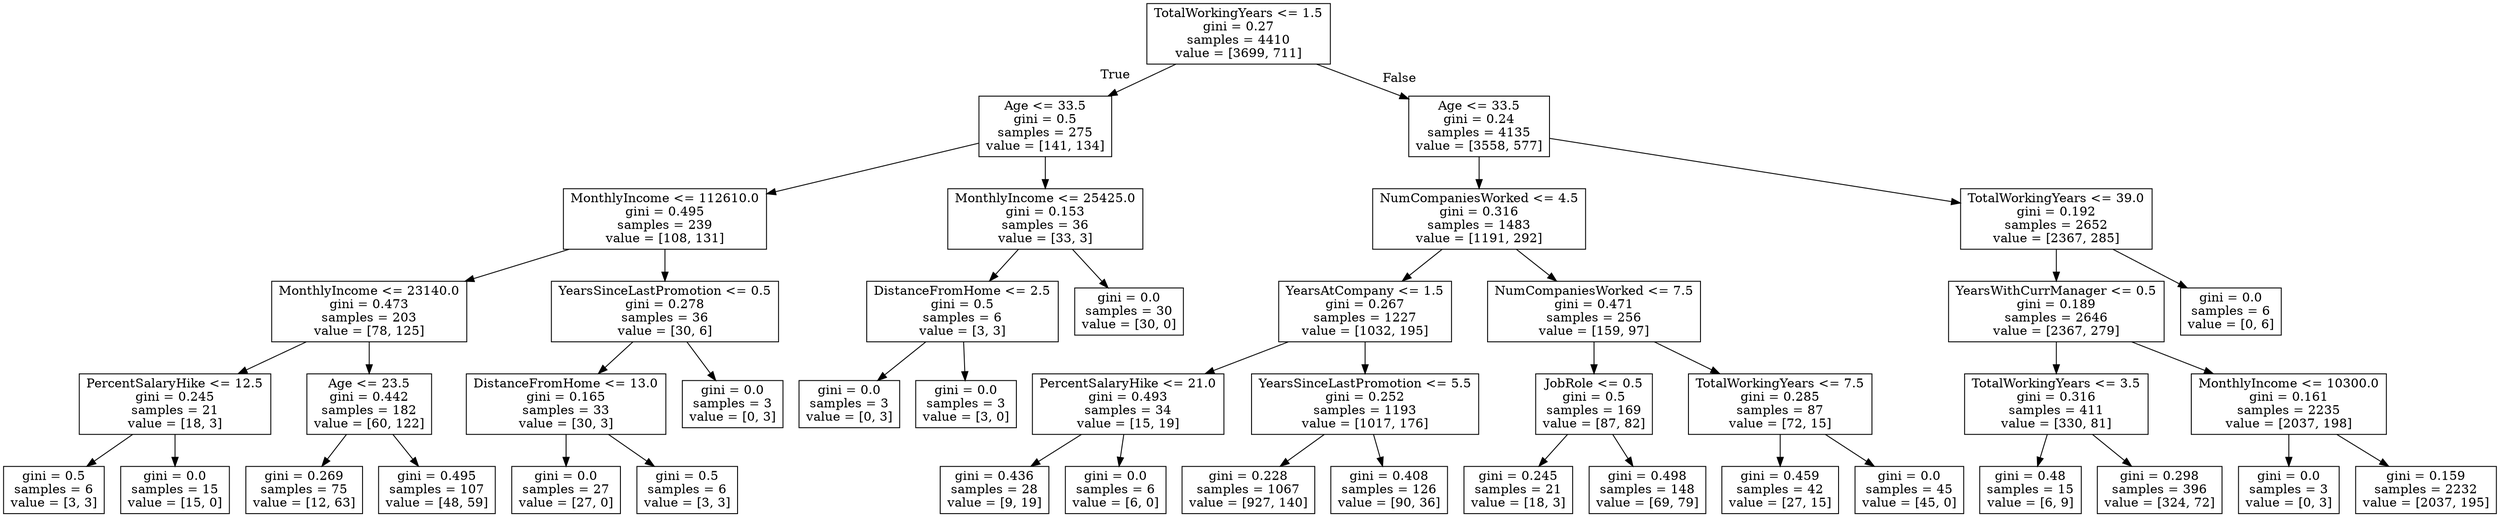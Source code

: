 digraph Tree {
node [shape=box] ;
0 [label="TotalWorkingYears <= 1.5\ngini = 0.27\nsamples = 4410\nvalue = [3699, 711]"] ;
1 [label="Age <= 33.5\ngini = 0.5\nsamples = 275\nvalue = [141, 134]"] ;
0 -> 1 [labeldistance=2.5, labelangle=45, headlabel="True"] ;
2 [label="MonthlyIncome <= 112610.0\ngini = 0.495\nsamples = 239\nvalue = [108, 131]"] ;
1 -> 2 ;
3 [label="MonthlyIncome <= 23140.0\ngini = 0.473\nsamples = 203\nvalue = [78, 125]"] ;
2 -> 3 ;
4 [label="PercentSalaryHike <= 12.5\ngini = 0.245\nsamples = 21\nvalue = [18, 3]"] ;
3 -> 4 ;
5 [label="gini = 0.5\nsamples = 6\nvalue = [3, 3]"] ;
4 -> 5 ;
6 [label="gini = 0.0\nsamples = 15\nvalue = [15, 0]"] ;
4 -> 6 ;
7 [label="Age <= 23.5\ngini = 0.442\nsamples = 182\nvalue = [60, 122]"] ;
3 -> 7 ;
8 [label="gini = 0.269\nsamples = 75\nvalue = [12, 63]"] ;
7 -> 8 ;
9 [label="gini = 0.495\nsamples = 107\nvalue = [48, 59]"] ;
7 -> 9 ;
10 [label="YearsSinceLastPromotion <= 0.5\ngini = 0.278\nsamples = 36\nvalue = [30, 6]"] ;
2 -> 10 ;
11 [label="DistanceFromHome <= 13.0\ngini = 0.165\nsamples = 33\nvalue = [30, 3]"] ;
10 -> 11 ;
12 [label="gini = 0.0\nsamples = 27\nvalue = [27, 0]"] ;
11 -> 12 ;
13 [label="gini = 0.5\nsamples = 6\nvalue = [3, 3]"] ;
11 -> 13 ;
14 [label="gini = 0.0\nsamples = 3\nvalue = [0, 3]"] ;
10 -> 14 ;
15 [label="MonthlyIncome <= 25425.0\ngini = 0.153\nsamples = 36\nvalue = [33, 3]"] ;
1 -> 15 ;
16 [label="DistanceFromHome <= 2.5\ngini = 0.5\nsamples = 6\nvalue = [3, 3]"] ;
15 -> 16 ;
17 [label="gini = 0.0\nsamples = 3\nvalue = [0, 3]"] ;
16 -> 17 ;
18 [label="gini = 0.0\nsamples = 3\nvalue = [3, 0]"] ;
16 -> 18 ;
19 [label="gini = 0.0\nsamples = 30\nvalue = [30, 0]"] ;
15 -> 19 ;
20 [label="Age <= 33.5\ngini = 0.24\nsamples = 4135\nvalue = [3558, 577]"] ;
0 -> 20 [labeldistance=2.5, labelangle=-45, headlabel="False"] ;
21 [label="NumCompaniesWorked <= 4.5\ngini = 0.316\nsamples = 1483\nvalue = [1191, 292]"] ;
20 -> 21 ;
22 [label="YearsAtCompany <= 1.5\ngini = 0.267\nsamples = 1227\nvalue = [1032, 195]"] ;
21 -> 22 ;
23 [label="PercentSalaryHike <= 21.0\ngini = 0.493\nsamples = 34\nvalue = [15, 19]"] ;
22 -> 23 ;
24 [label="gini = 0.436\nsamples = 28\nvalue = [9, 19]"] ;
23 -> 24 ;
25 [label="gini = 0.0\nsamples = 6\nvalue = [6, 0]"] ;
23 -> 25 ;
26 [label="YearsSinceLastPromotion <= 5.5\ngini = 0.252\nsamples = 1193\nvalue = [1017, 176]"] ;
22 -> 26 ;
27 [label="gini = 0.228\nsamples = 1067\nvalue = [927, 140]"] ;
26 -> 27 ;
28 [label="gini = 0.408\nsamples = 126\nvalue = [90, 36]"] ;
26 -> 28 ;
29 [label="NumCompaniesWorked <= 7.5\ngini = 0.471\nsamples = 256\nvalue = [159, 97]"] ;
21 -> 29 ;
30 [label="JobRole <= 0.5\ngini = 0.5\nsamples = 169\nvalue = [87, 82]"] ;
29 -> 30 ;
31 [label="gini = 0.245\nsamples = 21\nvalue = [18, 3]"] ;
30 -> 31 ;
32 [label="gini = 0.498\nsamples = 148\nvalue = [69, 79]"] ;
30 -> 32 ;
33 [label="TotalWorkingYears <= 7.5\ngini = 0.285\nsamples = 87\nvalue = [72, 15]"] ;
29 -> 33 ;
34 [label="gini = 0.459\nsamples = 42\nvalue = [27, 15]"] ;
33 -> 34 ;
35 [label="gini = 0.0\nsamples = 45\nvalue = [45, 0]"] ;
33 -> 35 ;
36 [label="TotalWorkingYears <= 39.0\ngini = 0.192\nsamples = 2652\nvalue = [2367, 285]"] ;
20 -> 36 ;
37 [label="YearsWithCurrManager <= 0.5\ngini = 0.189\nsamples = 2646\nvalue = [2367, 279]"] ;
36 -> 37 ;
38 [label="TotalWorkingYears <= 3.5\ngini = 0.316\nsamples = 411\nvalue = [330, 81]"] ;
37 -> 38 ;
39 [label="gini = 0.48\nsamples = 15\nvalue = [6, 9]"] ;
38 -> 39 ;
40 [label="gini = 0.298\nsamples = 396\nvalue = [324, 72]"] ;
38 -> 40 ;
41 [label="MonthlyIncome <= 10300.0\ngini = 0.161\nsamples = 2235\nvalue = [2037, 198]"] ;
37 -> 41 ;
42 [label="gini = 0.0\nsamples = 3\nvalue = [0, 3]"] ;
41 -> 42 ;
43 [label="gini = 0.159\nsamples = 2232\nvalue = [2037, 195]"] ;
41 -> 43 ;
44 [label="gini = 0.0\nsamples = 6\nvalue = [0, 6]"] ;
36 -> 44 ;
}